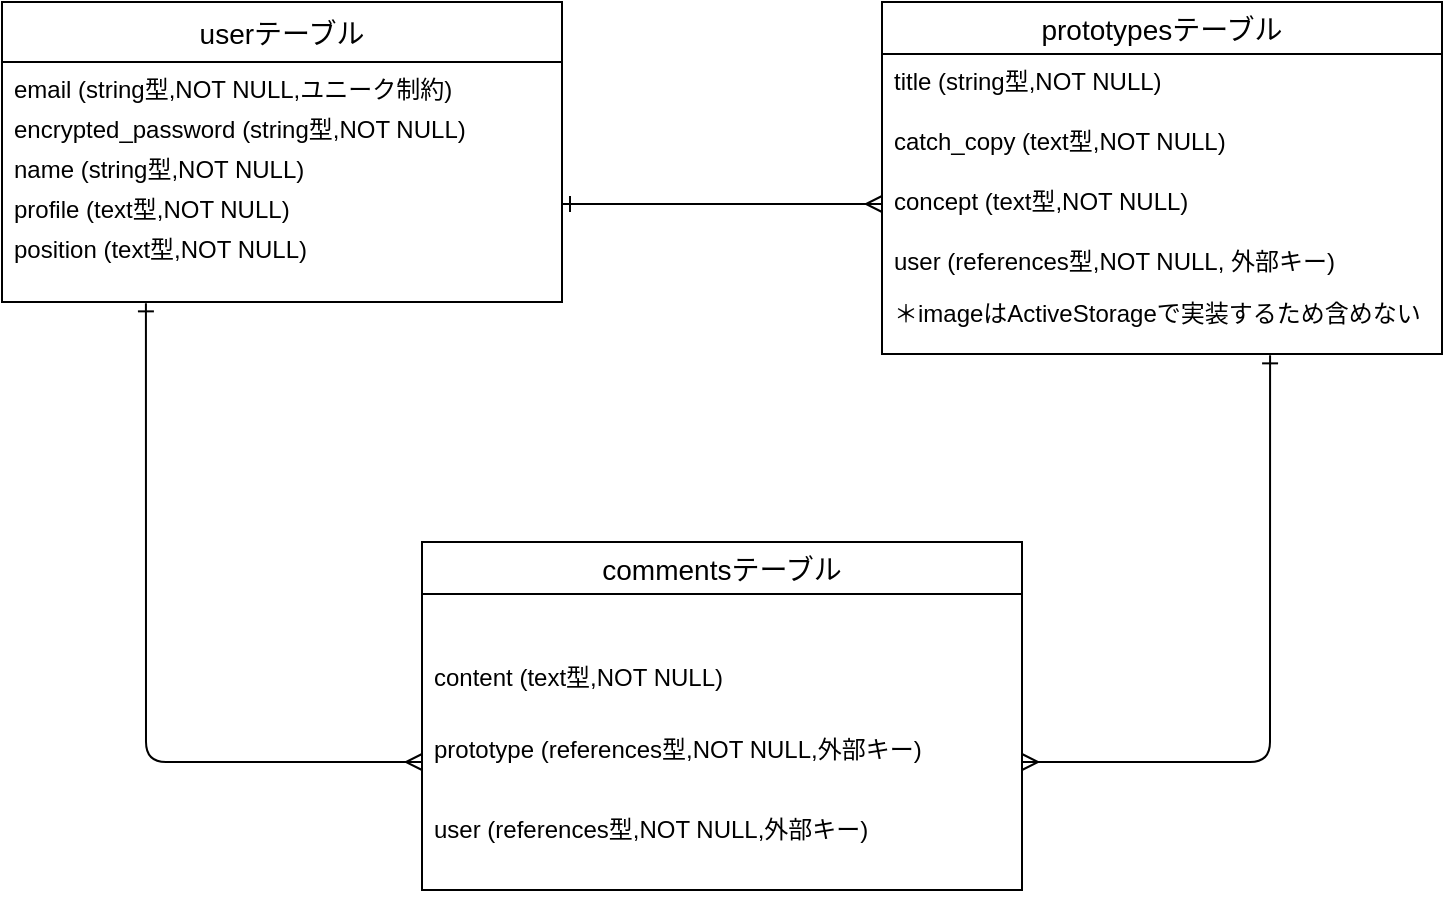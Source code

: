 <mxfile>
    <diagram id="THzKmoDFqiUS8SRChqQZ" name="protspaceER図">
        <mxGraphModel dx="1107" dy="622" grid="1" gridSize="10" guides="0" tooltips="1" connect="0" arrows="1" fold="1" page="1" pageScale="1" pageWidth="827" pageHeight="1169" math="0" shadow="0">
            <root>
                <mxCell id="0"/>
                <mxCell id="1" parent="0"/>
                <object label="userテーブル" placeholders="1" id="2">
                    <mxCell style="swimlane;fontStyle=0;childLayout=stackLayout;horizontal=1;startSize=30;horizontalStack=0;resizeParent=1;resizeParentMax=0;resizeLast=0;collapsible=1;marginBottom=0;align=center;fontSize=14;" vertex="1" parent="1">
                        <mxGeometry x="40" y="40" width="280" height="150" as="geometry">
                            <mxRectangle x="40" y="80" width="50" height="40" as="alternateBounds"/>
                        </mxGeometry>
                    </mxCell>
                </object>
                <mxCell id="3" value="email (string型,NOT NULL,ユニーク制約)" style="text;strokeColor=none;fillColor=none;spacingLeft=4;spacingRight=4;overflow=hidden;rotatable=0;points=[[0,0.5],[1,0.5]];portConstraint=eastwest;fontSize=12;" vertex="1" parent="2">
                    <mxGeometry y="30" width="280" height="20" as="geometry"/>
                </mxCell>
                <mxCell id="5" value="encrypted_password (string型,NOT NULL)" style="text;strokeColor=none;fillColor=none;spacingLeft=4;spacingRight=4;overflow=hidden;rotatable=0;points=[[0,0.5],[1,0.5]];portConstraint=eastwest;fontSize=12;" vertex="1" parent="2">
                    <mxGeometry y="50" width="280" height="20" as="geometry"/>
                </mxCell>
                <mxCell id="41" value="name (string型,NOT NULL)" style="text;strokeColor=none;fillColor=none;spacingLeft=4;spacingRight=4;overflow=hidden;rotatable=0;points=[[0,0.5],[1,0.5]];portConstraint=eastwest;fontSize=12;" vertex="1" parent="2">
                    <mxGeometry y="70" width="280" height="20" as="geometry"/>
                </mxCell>
                <mxCell id="42" value="profile (text型,NOT NULL)" style="text;strokeColor=none;fillColor=none;spacingLeft=4;spacingRight=4;overflow=hidden;rotatable=0;points=[[0,0.5],[1,0.5]];portConstraint=eastwest;fontSize=12;" vertex="1" parent="2">
                    <mxGeometry y="90" width="280" height="20" as="geometry"/>
                </mxCell>
                <mxCell id="43" value="position (text型,NOT NULL)" style="text;strokeColor=none;fillColor=none;spacingLeft=4;spacingRight=4;overflow=hidden;rotatable=0;points=[[0,0.5],[1,0.5]];portConstraint=eastwest;fontSize=12;" vertex="1" parent="2">
                    <mxGeometry y="110" width="280" height="40" as="geometry"/>
                </mxCell>
                <mxCell id="20" value="prototypesテーブル" style="swimlane;fontStyle=0;childLayout=stackLayout;horizontal=1;startSize=26;horizontalStack=0;resizeParent=1;resizeParentMax=0;resizeLast=0;collapsible=1;marginBottom=0;align=center;fontSize=14;" vertex="1" parent="1">
                    <mxGeometry x="480" y="40" width="280" height="176" as="geometry"/>
                </mxCell>
                <mxCell id="21" value="title (string型,NOT NULL)" style="text;strokeColor=none;fillColor=none;spacingLeft=4;spacingRight=4;overflow=hidden;rotatable=0;points=[[0,0.5],[1,0.5]];portConstraint=eastwest;fontSize=12;" vertex="1" parent="20">
                    <mxGeometry y="26" width="280" height="30" as="geometry"/>
                </mxCell>
                <mxCell id="30" value="catch_copy (text型,NOT NULL)" style="text;strokeColor=none;fillColor=none;spacingLeft=4;spacingRight=4;overflow=hidden;rotatable=0;points=[[0,0.5],[1,0.5]];portConstraint=eastwest;fontSize=12;" vertex="1" parent="20">
                    <mxGeometry y="56" width="280" height="30" as="geometry"/>
                </mxCell>
                <mxCell id="22" value="concept (text型,NOT NULL)" style="text;strokeColor=none;fillColor=none;spacingLeft=4;spacingRight=4;overflow=hidden;rotatable=0;points=[[0,0.5],[1,0.5]];portConstraint=eastwest;fontSize=12;" vertex="1" parent="20">
                    <mxGeometry y="86" width="280" height="30" as="geometry"/>
                </mxCell>
                <mxCell id="44" value="user (references型,NOT NULL, 外部キー)" style="text;strokeColor=none;fillColor=none;spacingLeft=4;spacingRight=4;overflow=hidden;rotatable=0;points=[[0,0.5],[1,0.5]];portConstraint=eastwest;fontSize=12;" vertex="1" parent="20">
                    <mxGeometry y="116" width="280" height="26" as="geometry"/>
                </mxCell>
                <mxCell id="23" value="＊imageはActiveStorageで実装するため含めない" style="text;strokeColor=none;fillColor=none;spacingLeft=4;spacingRight=4;overflow=hidden;rotatable=0;points=[[0,0.5],[1,0.5]];portConstraint=eastwest;fontSize=12;" vertex="1" parent="20">
                    <mxGeometry y="142" width="280" height="34" as="geometry"/>
                </mxCell>
                <mxCell id="33" value="commentsテーブル" style="swimlane;fontStyle=0;childLayout=stackLayout;horizontal=1;startSize=26;horizontalStack=0;resizeParent=1;resizeParentMax=0;resizeLast=0;collapsible=1;marginBottom=0;align=center;fontSize=14;" vertex="1" parent="1">
                    <mxGeometry x="250" y="310" width="300" height="174" as="geometry"/>
                </mxCell>
                <mxCell id="38" value="&#10;&#10;content (text型,NOT NULL)" style="text;strokeColor=none;fillColor=none;spacingLeft=4;spacingRight=4;overflow=hidden;rotatable=0;points=[[0,0.5],[1,0.5]];portConstraint=eastwest;fontSize=12;" vertex="1" parent="33">
                    <mxGeometry y="26" width="300" height="64" as="geometry"/>
                </mxCell>
                <mxCell id="35" value="prototype (references型,NOT NULL,外部キー)" style="text;strokeColor=none;fillColor=none;spacingLeft=4;spacingRight=4;overflow=hidden;rotatable=0;points=[[0,0.5],[1,0.5]];portConstraint=eastwest;fontSize=12;" vertex="1" parent="33">
                    <mxGeometry y="90" width="300" height="40" as="geometry"/>
                </mxCell>
                <mxCell id="36" value="user (references型,NOT NULL,外部キー)" style="text;strokeColor=none;fillColor=none;spacingLeft=4;spacingRight=4;overflow=hidden;rotatable=0;points=[[0,0.5],[1,0.5]];portConstraint=eastwest;fontSize=12;" vertex="1" parent="33">
                    <mxGeometry y="130" width="300" height="44" as="geometry"/>
                </mxCell>
                <mxCell id="47" style="edgeStyle=orthogonalEdgeStyle;jumpSize=17;html=1;startArrow=ERmany;startFill=0;endArrow=ERone;endFill=0;elbow=vertical;" edge="1" parent="1" source="22">
                    <mxGeometry relative="1" as="geometry">
                        <mxPoint x="320" y="141" as="targetPoint"/>
                    </mxGeometry>
                </mxCell>
                <mxCell id="48" style="edgeStyle=orthogonalEdgeStyle;jumpSize=17;html=1;startArrow=ERmany;startFill=0;endArrow=ERone;endFill=0;elbow=vertical;entryX=0.693;entryY=1.02;entryDx=0;entryDy=0;entryPerimeter=0;" edge="1" parent="1" source="35" target="23">
                    <mxGeometry relative="1" as="geometry">
                        <mxPoint x="670" y="230" as="targetPoint"/>
                    </mxGeometry>
                </mxCell>
                <mxCell id="49" style="edgeStyle=orthogonalEdgeStyle;jumpSize=17;html=1;entryX=0.257;entryY=1.017;entryDx=0;entryDy=0;entryPerimeter=0;startArrow=ERmany;startFill=0;endArrow=ERone;endFill=0;elbow=vertical;" edge="1" parent="1" source="35" target="43">
                    <mxGeometry relative="1" as="geometry"/>
                </mxCell>
            </root>
        </mxGraphModel>
    </diagram>
</mxfile>
